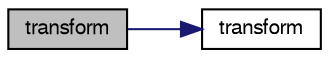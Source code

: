 digraph "transform"
{
  bgcolor="transparent";
  edge [fontname="FreeSans",fontsize="10",labelfontname="FreeSans",labelfontsize="10"];
  node [fontname="FreeSans",fontsize="10",shape=record];
  rankdir="LR";
  Node128690 [label="transform",height=0.2,width=0.4,color="black", fillcolor="grey75", style="filled", fontcolor="black"];
  Node128690 -> Node128691 [color="midnightblue",fontsize="10",style="solid",fontname="FreeSans"];
  Node128691 [label="transform",height=0.2,width=0.4,color="black",URL="$a21124.html#a919915170941701c1223291531ad010c"];
}
